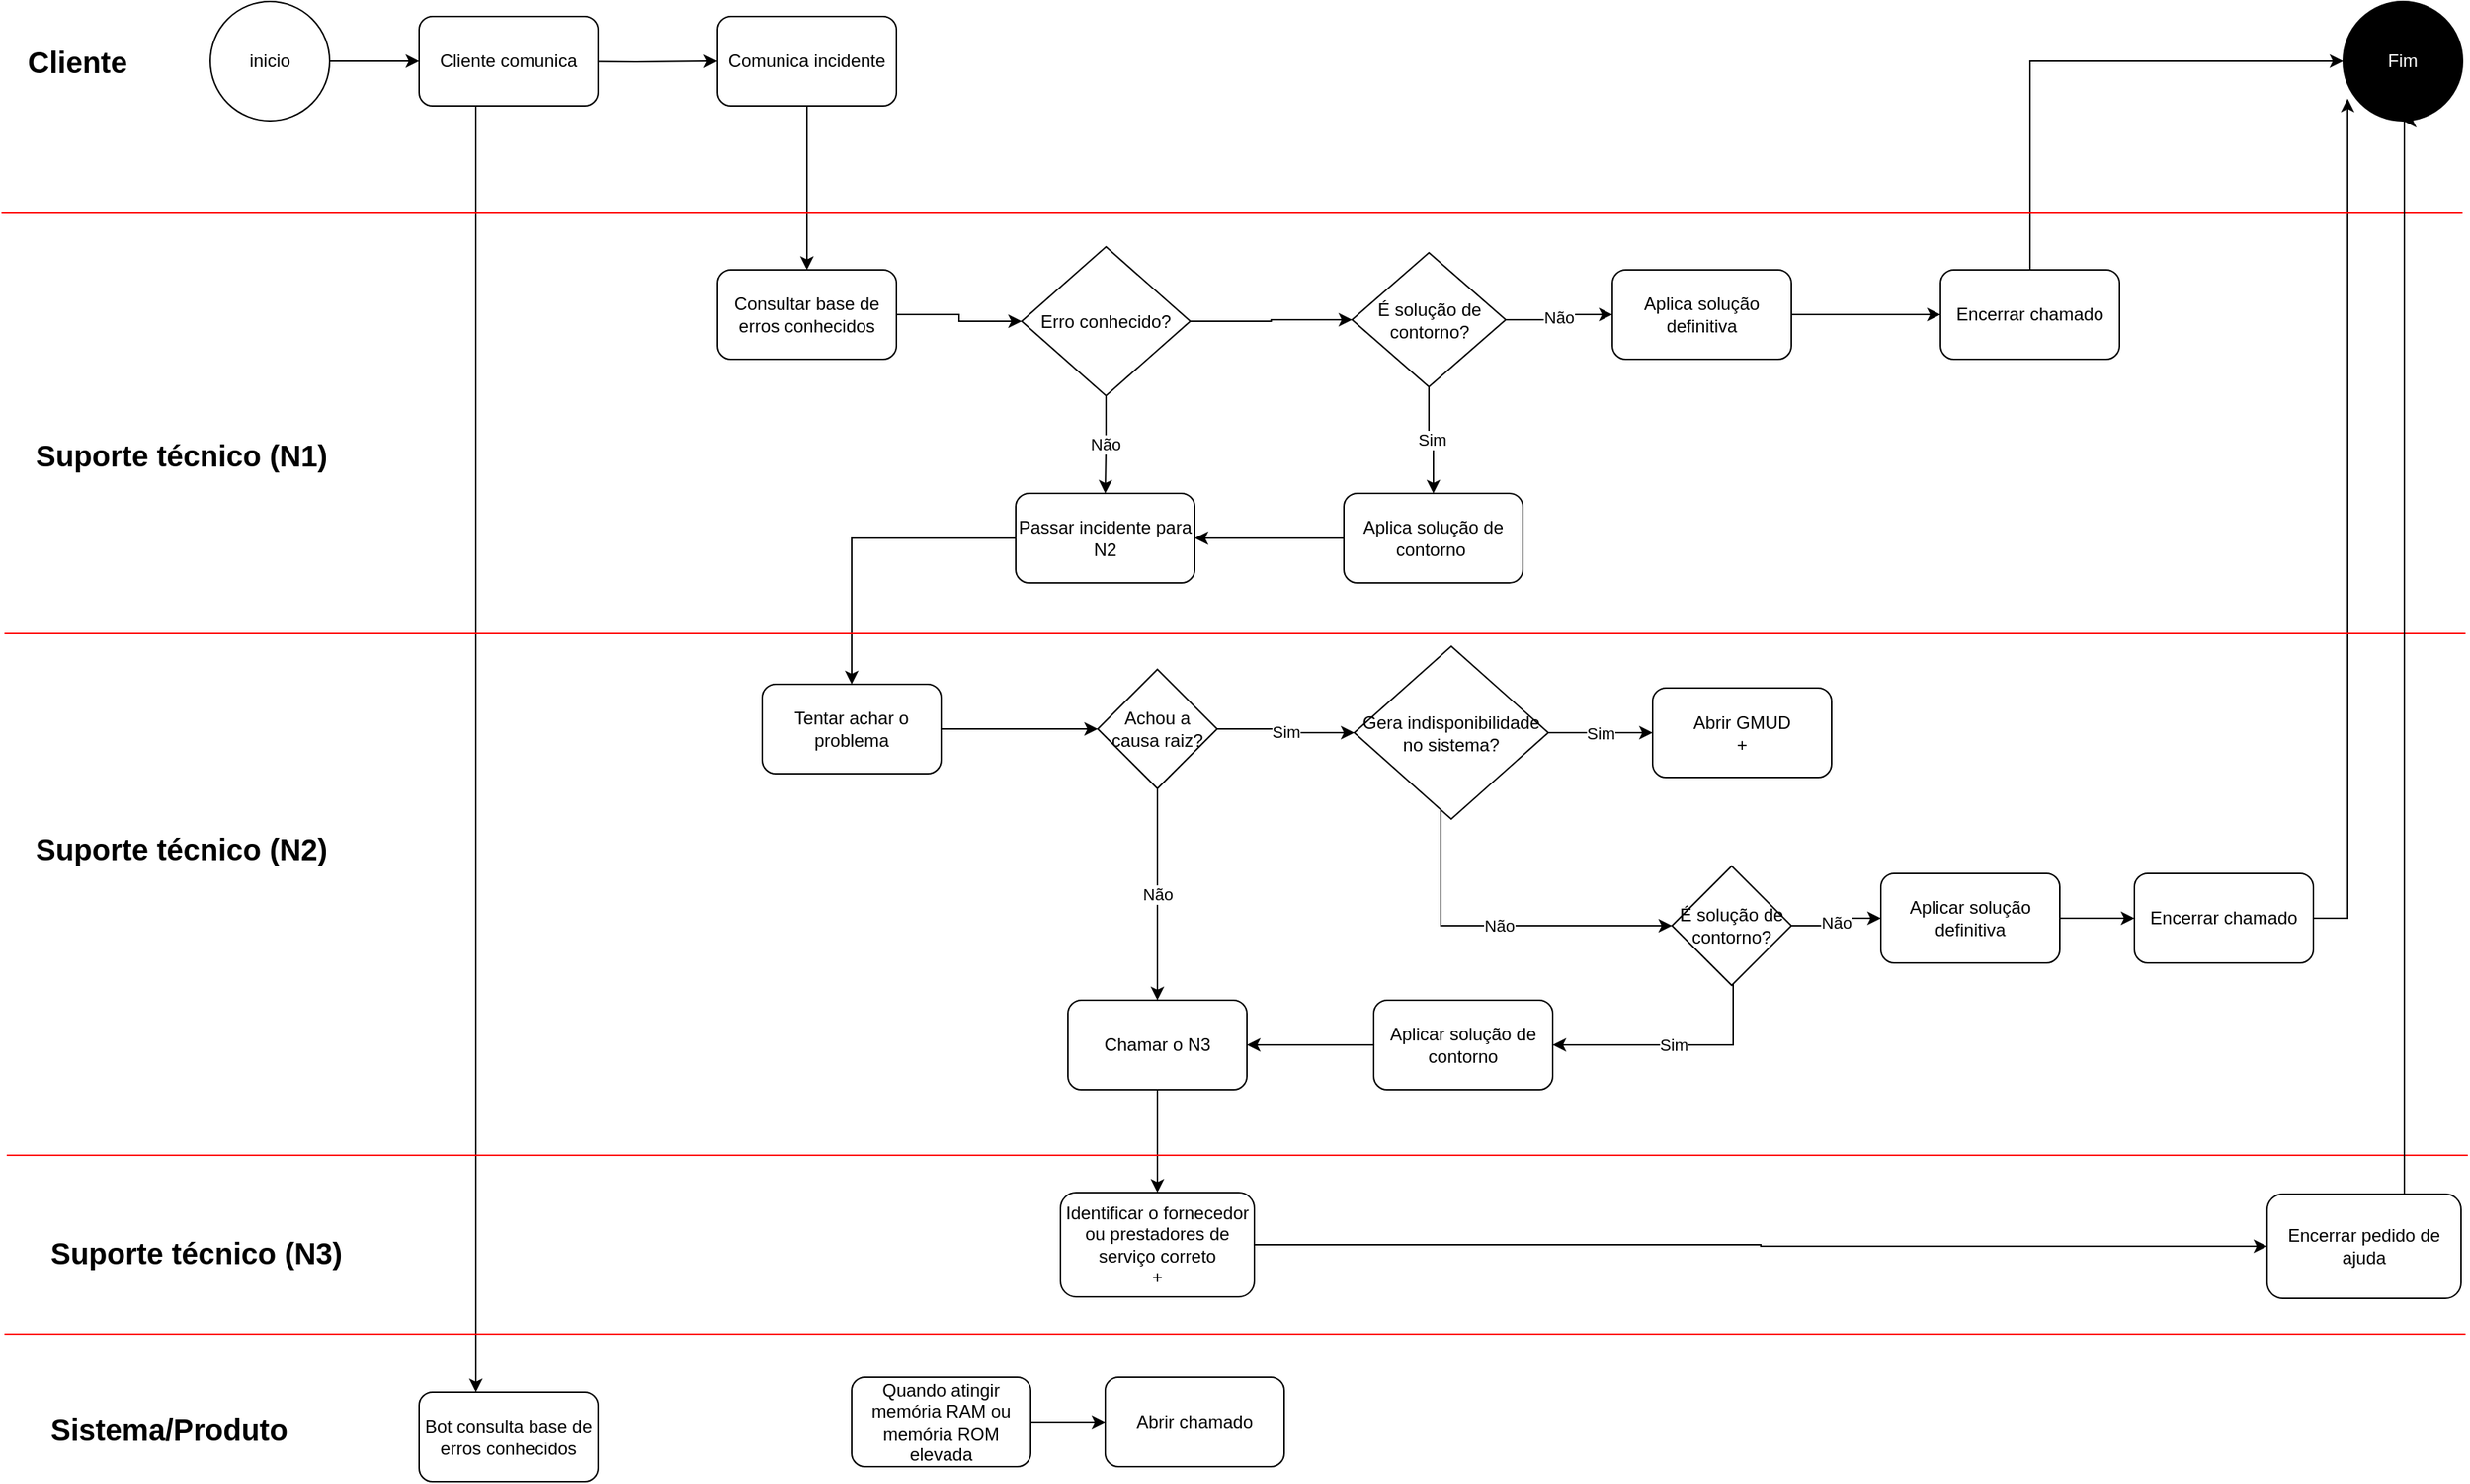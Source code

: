 <mxfile version="10.7.3" type="device"><diagram id="LmuHTGXwvOLSGI_Efg5I" name="Page-1"><mxGraphModel dx="1991" dy="1091" grid="0" gridSize="10" guides="0" tooltips="1" connect="1" arrows="1" fold="1" page="0" pageScale="1" pageWidth="827" pageHeight="1169" background="none" math="0" shadow="0"><root><mxCell id="0"/><mxCell id="1" parent="0"/><mxCell id="hL5G6vVSJlBuUgg4tt1f-1" style="edgeStyle=orthogonalEdgeStyle;rounded=0;orthogonalLoop=1;jettySize=auto;html=1;entryX=0;entryY=0.5;entryDx=0;entryDy=0;exitX=1;exitY=0.5;exitDx=0;exitDy=0;" parent="1" source="hL5G6vVSJlBuUgg4tt1f-4" target="hL5G6vVSJlBuUgg4tt1f-5" edge="1"><mxGeometry relative="1" as="geometry"><mxPoint x="210" y="50" as="sourcePoint"/><mxPoint x="250" y="50" as="targetPoint"/></mxGeometry></mxCell><mxCell id="hL5G6vVSJlBuUgg4tt1f-2" style="edgeStyle=orthogonalEdgeStyle;rounded=0;orthogonalLoop=1;jettySize=auto;html=1;entryX=0;entryY=0.5;entryDx=0;entryDy=0;" parent="1" target="hL5G6vVSJlBuUgg4tt1f-6" edge="1"><mxGeometry relative="1" as="geometry"><mxPoint x="370" y="50" as="sourcePoint"/><mxPoint x="460" y="50" as="targetPoint"/></mxGeometry></mxCell><mxCell id="hL5G6vVSJlBuUgg4tt1f-3" value="Cliente&lt;br style=&quot;font-size: 20px;&quot;&gt;" style="text;html=1;strokeColor=none;fillColor=none;align=center;verticalAlign=middle;whiteSpace=wrap;rounded=0;fontSize=20;fontStyle=1" parent="1" vertex="1"><mxGeometry x="30.5" y="40" width="40" height="20" as="geometry"/></mxCell><mxCell id="hL5G6vVSJlBuUgg4tt1f-4" value="inicio&lt;br&gt;" style="ellipse;whiteSpace=wrap;html=1;aspect=fixed;" parent="1" vertex="1"><mxGeometry x="140" y="10" width="80" height="80" as="geometry"/></mxCell><mxCell id="hL5G6vVSJlBuUgg4tt1f-17" style="edgeStyle=orthogonalEdgeStyle;rounded=0;orthogonalLoop=1;jettySize=auto;html=1;entryX=0.317;entryY=0;entryDx=0;entryDy=0;entryPerimeter=0;" parent="1" source="hL5G6vVSJlBuUgg4tt1f-5" target="hL5G6vVSJlBuUgg4tt1f-15" edge="1"><mxGeometry relative="1" as="geometry"><Array as="points"><mxPoint x="318" y="190"/><mxPoint x="318" y="190"/></Array><mxPoint x="320" y="1010" as="targetPoint"/></mxGeometry></mxCell><mxCell id="hL5G6vVSJlBuUgg4tt1f-5" value="Cliente comunica&lt;br&gt;" style="rounded=1;whiteSpace=wrap;html=1;" parent="1" vertex="1"><mxGeometry x="280" y="20" width="120" height="60" as="geometry"/></mxCell><mxCell id="hL5G6vVSJlBuUgg4tt1f-8" style="edgeStyle=orthogonalEdgeStyle;rounded=0;orthogonalLoop=1;jettySize=auto;html=1;" parent="1" source="hL5G6vVSJlBuUgg4tt1f-6" target="hL5G6vVSJlBuUgg4tt1f-7" edge="1"><mxGeometry relative="1" as="geometry"/></mxCell><mxCell id="hL5G6vVSJlBuUgg4tt1f-6" value="Comunica incidente" style="rounded=1;whiteSpace=wrap;html=1;" parent="1" vertex="1"><mxGeometry x="480" y="20" width="120" height="60" as="geometry"/></mxCell><mxCell id="hL5G6vVSJlBuUgg4tt1f-19" style="edgeStyle=orthogonalEdgeStyle;rounded=0;orthogonalLoop=1;jettySize=auto;html=1;entryX=0;entryY=0.5;entryDx=0;entryDy=0;" parent="1" source="hL5G6vVSJlBuUgg4tt1f-7" target="hL5G6vVSJlBuUgg4tt1f-18" edge="1"><mxGeometry relative="1" as="geometry"/></mxCell><mxCell id="hL5G6vVSJlBuUgg4tt1f-7" value="Consultar base de erros conhecidos" style="rounded=1;whiteSpace=wrap;html=1;" parent="1" vertex="1"><mxGeometry x="480" y="190" width="120" height="60" as="geometry"/></mxCell><mxCell id="hL5G6vVSJlBuUgg4tt1f-9" value="Suporte técnico (N1)" style="text;html=1;resizable=0;points=[];autosize=1;align=left;verticalAlign=top;spacingTop=-4;fontSize=20;fontStyle=1" parent="1" vertex="1"><mxGeometry x="20.5" y="300" width="130" height="20" as="geometry"/></mxCell><mxCell id="hL5G6vVSJlBuUgg4tt1f-10" value="Sistema/Produto" style="text;html=1;resizable=0;points=[];autosize=1;align=left;verticalAlign=top;spacingTop=-4;fontSize=20;fontStyle=1" parent="1" vertex="1"><mxGeometry x="30.5" y="953" width="100" height="20" as="geometry"/></mxCell><mxCell id="hL5G6vVSJlBuUgg4tt1f-13" value="Suporte técnico (N2)" style="text;html=1;resizable=0;points=[];autosize=1;align=left;verticalAlign=top;spacingTop=-4;strokeWidth=5;shadow=0;fillColor=none;fontSize=20;fontStyle=1" parent="1" vertex="1"><mxGeometry x="20.5" y="564" width="130" height="20" as="geometry"/></mxCell><mxCell id="hL5G6vVSJlBuUgg4tt1f-14" value="Suporte técnico (N3)" style="text;html=1;resizable=0;points=[];autosize=1;align=left;verticalAlign=top;spacingTop=-4;fontSize=20;fontStyle=1" parent="1" vertex="1"><mxGeometry x="30.5" y="835" width="130" height="20" as="geometry"/></mxCell><mxCell id="hL5G6vVSJlBuUgg4tt1f-15" value="Bot consulta base de erros conhecidos" style="rounded=1;whiteSpace=wrap;html=1;" parent="1" vertex="1"><mxGeometry x="280" y="943" width="120" height="60" as="geometry"/></mxCell><mxCell id="hL5G6vVSJlBuUgg4tt1f-21" value="Não" style="edgeStyle=orthogonalEdgeStyle;rounded=0;orthogonalLoop=1;jettySize=auto;html=1;entryX=0.5;entryY=0;entryDx=0;entryDy=0;" parent="1" source="hL5G6vVSJlBuUgg4tt1f-18" target="hL5G6vVSJlBuUgg4tt1f-20" edge="1"><mxGeometry relative="1" as="geometry"/></mxCell><mxCell id="hL5G6vVSJlBuUgg4tt1f-50" style="edgeStyle=orthogonalEdgeStyle;rounded=0;orthogonalLoop=1;jettySize=auto;html=1;entryX=0;entryY=0.5;entryDx=0;entryDy=0;" parent="1" source="hL5G6vVSJlBuUgg4tt1f-18" target="hL5G6vVSJlBuUgg4tt1f-49" edge="1"><mxGeometry relative="1" as="geometry"/></mxCell><mxCell id="hL5G6vVSJlBuUgg4tt1f-18" value="Erro conhecido?" style="rhombus;whiteSpace=wrap;html=1;" parent="1" vertex="1"><mxGeometry x="684" y="174.5" width="113" height="100" as="geometry"/></mxCell><mxCell id="hL5G6vVSJlBuUgg4tt1f-26" style="edgeStyle=orthogonalEdgeStyle;rounded=0;orthogonalLoop=1;jettySize=auto;html=1;entryX=0.5;entryY=0;entryDx=0;entryDy=0;" parent="1" source="hL5G6vVSJlBuUgg4tt1f-20" target="hL5G6vVSJlBuUgg4tt1f-23" edge="1"><mxGeometry relative="1" as="geometry"/></mxCell><mxCell id="hL5G6vVSJlBuUgg4tt1f-20" value="Passar incidente para N2" style="rounded=1;whiteSpace=wrap;html=1;" parent="1" vertex="1"><mxGeometry x="680" y="340" width="120" height="60" as="geometry"/></mxCell><mxCell id="hL5G6vVSJlBuUgg4tt1f-56" style="edgeStyle=orthogonalEdgeStyle;rounded=0;orthogonalLoop=1;jettySize=auto;html=1;entryX=0;entryY=0.5;entryDx=0;entryDy=0;" parent="1" source="hL5G6vVSJlBuUgg4tt1f-22" target="hL5G6vVSJlBuUgg4tt1f-55" edge="1"><mxGeometry relative="1" as="geometry"/></mxCell><mxCell id="hL5G6vVSJlBuUgg4tt1f-22" value="Aplica solução definitiva" style="rounded=1;whiteSpace=wrap;html=1;" parent="1" vertex="1"><mxGeometry x="1080" y="190" width="120" height="60" as="geometry"/></mxCell><mxCell id="hL5G6vVSJlBuUgg4tt1f-34" style="edgeStyle=orthogonalEdgeStyle;rounded=0;orthogonalLoop=1;jettySize=auto;html=1;" parent="1" source="hL5G6vVSJlBuUgg4tt1f-23" target="hL5G6vVSJlBuUgg4tt1f-33" edge="1"><mxGeometry relative="1" as="geometry"/></mxCell><mxCell id="hL5G6vVSJlBuUgg4tt1f-23" value="Tentar achar o problema" style="rounded=1;whiteSpace=wrap;html=1;" parent="1" vertex="1"><mxGeometry x="510" y="468" width="120" height="60" as="geometry"/></mxCell><mxCell id="hL5G6vVSJlBuUgg4tt1f-30" value="Sim" style="edgeStyle=orthogonalEdgeStyle;rounded=0;orthogonalLoop=1;jettySize=auto;html=1;" parent="1" source="hL5G6vVSJlBuUgg4tt1f-27" target="hL5G6vVSJlBuUgg4tt1f-29" edge="1"><mxGeometry relative="1" as="geometry"/></mxCell><mxCell id="hL5G6vVSJlBuUgg4tt1f-41" value="Não" style="edgeStyle=orthogonalEdgeStyle;rounded=0;orthogonalLoop=1;jettySize=auto;html=1;entryX=0;entryY=0.5;entryDx=0;entryDy=0;" parent="1" source="hL5G6vVSJlBuUgg4tt1f-27" target="hL5G6vVSJlBuUgg4tt1f-40" edge="1"><mxGeometry relative="1" as="geometry"><Array as="points"><mxPoint x="965" y="630"/></Array></mxGeometry></mxCell><mxCell id="hL5G6vVSJlBuUgg4tt1f-27" value="Gera indisponibilidade no sistema?" style="rhombus;whiteSpace=wrap;html=1;" parent="1" vertex="1"><mxGeometry x="907" y="442.5" width="130" height="116" as="geometry"/></mxCell><mxCell id="hL5G6vVSJlBuUgg4tt1f-29" value="Abrir GMUD&lt;br&gt;+&lt;br&gt;" style="rounded=1;whiteSpace=wrap;html=1;" parent="1" vertex="1"><mxGeometry x="1107" y="470.5" width="120" height="60" as="geometry"/></mxCell><mxCell id="hL5G6vVSJlBuUgg4tt1f-35" value="Sim" style="edgeStyle=orthogonalEdgeStyle;rounded=0;orthogonalLoop=1;jettySize=auto;html=1;entryX=0;entryY=0.5;entryDx=0;entryDy=0;" parent="1" source="hL5G6vVSJlBuUgg4tt1f-33" target="hL5G6vVSJlBuUgg4tt1f-27" edge="1"><mxGeometry relative="1" as="geometry"/></mxCell><mxCell id="hL5G6vVSJlBuUgg4tt1f-37" value="Não" style="edgeStyle=orthogonalEdgeStyle;rounded=0;orthogonalLoop=1;jettySize=auto;html=1;" parent="1" source="hL5G6vVSJlBuUgg4tt1f-33" target="hL5G6vVSJlBuUgg4tt1f-36" edge="1"><mxGeometry relative="1" as="geometry"/></mxCell><mxCell id="hL5G6vVSJlBuUgg4tt1f-33" value="Achou a causa raiz?" style="rhombus;whiteSpace=wrap;html=1;" parent="1" vertex="1"><mxGeometry x="735" y="458" width="80" height="80" as="geometry"/></mxCell><mxCell id="hL5G6vVSJlBuUgg4tt1f-39" style="edgeStyle=orthogonalEdgeStyle;rounded=0;orthogonalLoop=1;jettySize=auto;html=1;entryX=0.5;entryY=0;entryDx=0;entryDy=0;" parent="1" source="hL5G6vVSJlBuUgg4tt1f-36" target="hL5G6vVSJlBuUgg4tt1f-38" edge="1"><mxGeometry relative="1" as="geometry"/></mxCell><mxCell id="hL5G6vVSJlBuUgg4tt1f-36" value="Chamar o N3" style="rounded=1;whiteSpace=wrap;html=1;" parent="1" vertex="1"><mxGeometry x="715" y="680" width="120" height="60" as="geometry"/></mxCell><mxCell id="RwEYQ-bpuYf8XKDx3cf9-3" style="edgeStyle=orthogonalEdgeStyle;rounded=0;orthogonalLoop=1;jettySize=auto;html=1;entryX=0;entryY=0.5;entryDx=0;entryDy=0;fontColor=#FFFFFF;" edge="1" parent="1" source="hL5G6vVSJlBuUgg4tt1f-38" target="RwEYQ-bpuYf8XKDx3cf9-2"><mxGeometry relative="1" as="geometry"/></mxCell><mxCell id="hL5G6vVSJlBuUgg4tt1f-38" value="&lt;span&gt;Identificar o fornecedor ou prestadores de serviço correto&lt;br&gt;+&lt;br&gt;&lt;/span&gt;" style="rounded=1;whiteSpace=wrap;html=1;" parent="1" vertex="1"><mxGeometry x="710" y="809" width="130" height="70" as="geometry"/></mxCell><mxCell id="hL5G6vVSJlBuUgg4tt1f-47" value="Não&lt;br&gt;" style="edgeStyle=orthogonalEdgeStyle;rounded=0;orthogonalLoop=1;jettySize=auto;html=1;entryX=0;entryY=0.5;entryDx=0;entryDy=0;" parent="1" source="hL5G6vVSJlBuUgg4tt1f-40" target="hL5G6vVSJlBuUgg4tt1f-46" edge="1"><mxGeometry relative="1" as="geometry"/></mxCell><mxCell id="7X0w6PqymyGeCJ9gSkAG-3" value="Sim" style="edgeStyle=orthogonalEdgeStyle;rounded=0;orthogonalLoop=1;jettySize=auto;html=1;entryX=1;entryY=0.5;entryDx=0;entryDy=0;" parent="1" source="hL5G6vVSJlBuUgg4tt1f-40" target="hL5G6vVSJlBuUgg4tt1f-43" edge="1"><mxGeometry relative="1" as="geometry"><Array as="points"><mxPoint x="1161" y="710"/></Array></mxGeometry></mxCell><mxCell id="hL5G6vVSJlBuUgg4tt1f-40" value="É solução de contorno?" style="rhombus;whiteSpace=wrap;html=1;" parent="1" vertex="1"><mxGeometry x="1120" y="590" width="80" height="80" as="geometry"/></mxCell><mxCell id="hL5G6vVSJlBuUgg4tt1f-45" style="edgeStyle=orthogonalEdgeStyle;rounded=0;orthogonalLoop=1;jettySize=auto;html=1;entryX=1;entryY=0.5;entryDx=0;entryDy=0;" parent="1" source="hL5G6vVSJlBuUgg4tt1f-43" target="hL5G6vVSJlBuUgg4tt1f-36" edge="1"><mxGeometry relative="1" as="geometry"/></mxCell><mxCell id="hL5G6vVSJlBuUgg4tt1f-43" value="Aplicar solução de contorno" style="rounded=1;whiteSpace=wrap;html=1;" parent="1" vertex="1"><mxGeometry x="920" y="680" width="120" height="60" as="geometry"/></mxCell><mxCell id="hL5G6vVSJlBuUgg4tt1f-58" style="edgeStyle=orthogonalEdgeStyle;rounded=0;orthogonalLoop=1;jettySize=auto;html=1;entryX=0;entryY=0.5;entryDx=0;entryDy=0;" parent="1" source="hL5G6vVSJlBuUgg4tt1f-46" target="hL5G6vVSJlBuUgg4tt1f-57" edge="1"><mxGeometry relative="1" as="geometry"/></mxCell><mxCell id="hL5G6vVSJlBuUgg4tt1f-46" value="Aplicar solução definitiva" style="rounded=1;whiteSpace=wrap;html=1;" parent="1" vertex="1"><mxGeometry x="1260" y="595" width="120" height="60" as="geometry"/></mxCell><mxCell id="hL5G6vVSJlBuUgg4tt1f-59" style="edgeStyle=orthogonalEdgeStyle;rounded=0;orthogonalLoop=1;jettySize=auto;html=1;" parent="1" source="hL5G6vVSJlBuUgg4tt1f-48" target="hL5G6vVSJlBuUgg4tt1f-20" edge="1"><mxGeometry relative="1" as="geometry"/></mxCell><mxCell id="hL5G6vVSJlBuUgg4tt1f-48" value="Aplica solução de contorno&amp;nbsp;" style="rounded=1;whiteSpace=wrap;html=1;" parent="1" vertex="1"><mxGeometry x="900" y="340" width="120" height="60" as="geometry"/></mxCell><mxCell id="hL5G6vVSJlBuUgg4tt1f-51" value="Sim" style="edgeStyle=orthogonalEdgeStyle;rounded=0;orthogonalLoop=1;jettySize=auto;html=1;entryX=0.5;entryY=0;entryDx=0;entryDy=0;" parent="1" source="hL5G6vVSJlBuUgg4tt1f-49" target="hL5G6vVSJlBuUgg4tt1f-48" edge="1"><mxGeometry relative="1" as="geometry"/></mxCell><mxCell id="hL5G6vVSJlBuUgg4tt1f-53" value="Não" style="edgeStyle=orthogonalEdgeStyle;rounded=0;orthogonalLoop=1;jettySize=auto;html=1;entryX=0;entryY=0.5;entryDx=0;entryDy=0;" parent="1" source="hL5G6vVSJlBuUgg4tt1f-49" target="hL5G6vVSJlBuUgg4tt1f-22" edge="1"><mxGeometry relative="1" as="geometry"/></mxCell><mxCell id="hL5G6vVSJlBuUgg4tt1f-49" value="É solução de contorno?" style="rhombus;whiteSpace=wrap;html=1;" parent="1" vertex="1"><mxGeometry x="905.5" y="178.5" width="103" height="90" as="geometry"/></mxCell><mxCell id="RwEYQ-bpuYf8XKDx3cf9-5" style="edgeStyle=orthogonalEdgeStyle;rounded=0;orthogonalLoop=1;jettySize=auto;html=1;entryX=0;entryY=0.5;entryDx=0;entryDy=0;fontColor=#FFFFFF;" edge="1" parent="1" source="hL5G6vVSJlBuUgg4tt1f-55" target="RwEYQ-bpuYf8XKDx3cf9-1"><mxGeometry relative="1" as="geometry"><Array as="points"><mxPoint x="1360" y="50"/></Array></mxGeometry></mxCell><mxCell id="hL5G6vVSJlBuUgg4tt1f-55" value="Encerrar chamado" style="rounded=1;whiteSpace=wrap;html=1;" parent="1" vertex="1"><mxGeometry x="1300" y="190" width="120" height="60" as="geometry"/></mxCell><mxCell id="RwEYQ-bpuYf8XKDx3cf9-4" style="edgeStyle=orthogonalEdgeStyle;rounded=0;orthogonalLoop=1;jettySize=auto;html=1;entryX=0.037;entryY=0.814;entryDx=0;entryDy=0;entryPerimeter=0;fontColor=#FFFFFF;" edge="1" parent="1" source="hL5G6vVSJlBuUgg4tt1f-57" target="RwEYQ-bpuYf8XKDx3cf9-1"><mxGeometry relative="1" as="geometry"/></mxCell><mxCell id="hL5G6vVSJlBuUgg4tt1f-57" value="Encerrar chamado" style="rounded=1;whiteSpace=wrap;html=1;" parent="1" vertex="1"><mxGeometry x="1430" y="595" width="120" height="60" as="geometry"/></mxCell><mxCell id="hL5G6vVSJlBuUgg4tt1f-64" style="edgeStyle=orthogonalEdgeStyle;rounded=0;orthogonalLoop=1;jettySize=auto;html=1;entryX=0;entryY=0.5;entryDx=0;entryDy=0;" parent="1" source="hL5G6vVSJlBuUgg4tt1f-62" target="hL5G6vVSJlBuUgg4tt1f-63" edge="1"><mxGeometry relative="1" as="geometry"><mxPoint x="740" y="1050" as="targetPoint"/></mxGeometry></mxCell><mxCell id="hL5G6vVSJlBuUgg4tt1f-62" value="Quando atingir memória RAM ou memória ROM elevada" style="rounded=1;whiteSpace=wrap;html=1;" parent="1" vertex="1"><mxGeometry x="570" y="933" width="120" height="60" as="geometry"/></mxCell><mxCell id="hL5G6vVSJlBuUgg4tt1f-63" value="Abrir chamado" style="rounded=1;whiteSpace=wrap;html=1;" parent="1" vertex="1"><mxGeometry x="740" y="933" width="120" height="60" as="geometry"/></mxCell><mxCell id="7X0w6PqymyGeCJ9gSkAG-1" value="" style="line;strokeWidth=1;fillColor=none;align=left;verticalAlign=middle;spacingTop=-1;spacingLeft=3;spacingRight=3;rotatable=0;labelPosition=right;points=[];portConstraint=eastwest;fontSize=12;strokeColor=#FF0000;" parent="1" vertex="1"><mxGeometry y="148" width="1650" height="8" as="geometry"/></mxCell><mxCell id="7X0w6PqymyGeCJ9gSkAG-4" value="" style="line;strokeWidth=1;fillColor=none;align=left;verticalAlign=middle;spacingTop=-1;spacingLeft=3;spacingRight=3;rotatable=0;labelPosition=right;points=[];portConstraint=eastwest;fontSize=12;strokeColor=#FF0000;" parent="1" vertex="1"><mxGeometry x="2" y="430" width="1650" height="8" as="geometry"/></mxCell><mxCell id="7X0w6PqymyGeCJ9gSkAG-6" value="" style="line;strokeWidth=1;fillColor=none;align=left;verticalAlign=middle;spacingTop=-1;spacingLeft=3;spacingRight=3;rotatable=0;labelPosition=right;points=[];portConstraint=eastwest;fontSize=12;strokeColor=#FF0000;" parent="1" vertex="1"><mxGeometry x="3.5" y="780" width="1650" height="8" as="geometry"/></mxCell><mxCell id="7X0w6PqymyGeCJ9gSkAG-7" value="" style="line;strokeWidth=1;fillColor=none;align=left;verticalAlign=middle;spacingTop=-1;spacingLeft=3;spacingRight=3;rotatable=0;labelPosition=right;points=[];portConstraint=eastwest;fontSize=12;strokeColor=#FF0000;" parent="1" vertex="1"><mxGeometry x="2" y="900" width="1650" height="8" as="geometry"/></mxCell><mxCell id="RwEYQ-bpuYf8XKDx3cf9-1" value="Fim&lt;br&gt;" style="ellipse;whiteSpace=wrap;html=1;aspect=fixed;fillColor=#000000;fontColor=#FFFFFF;" vertex="1" parent="1"><mxGeometry x="1570" y="10" width="80" height="80" as="geometry"/></mxCell><mxCell id="RwEYQ-bpuYf8XKDx3cf9-6" style="edgeStyle=orthogonalEdgeStyle;rounded=0;orthogonalLoop=1;jettySize=auto;html=1;entryX=0.5;entryY=1;entryDx=0;entryDy=0;fontColor=#FFFFFF;" edge="1" parent="1" source="RwEYQ-bpuYf8XKDx3cf9-2" target="RwEYQ-bpuYf8XKDx3cf9-1"><mxGeometry relative="1" as="geometry"><Array as="points"><mxPoint x="1611" y="670"/><mxPoint x="1611" y="670"/></Array></mxGeometry></mxCell><mxCell id="RwEYQ-bpuYf8XKDx3cf9-2" value="Encerrar pedido de ajuda" style="rounded=1;whiteSpace=wrap;html=1;" vertex="1" parent="1"><mxGeometry x="1519" y="810" width="130" height="70" as="geometry"/></mxCell></root></mxGraphModel></diagram></mxfile>